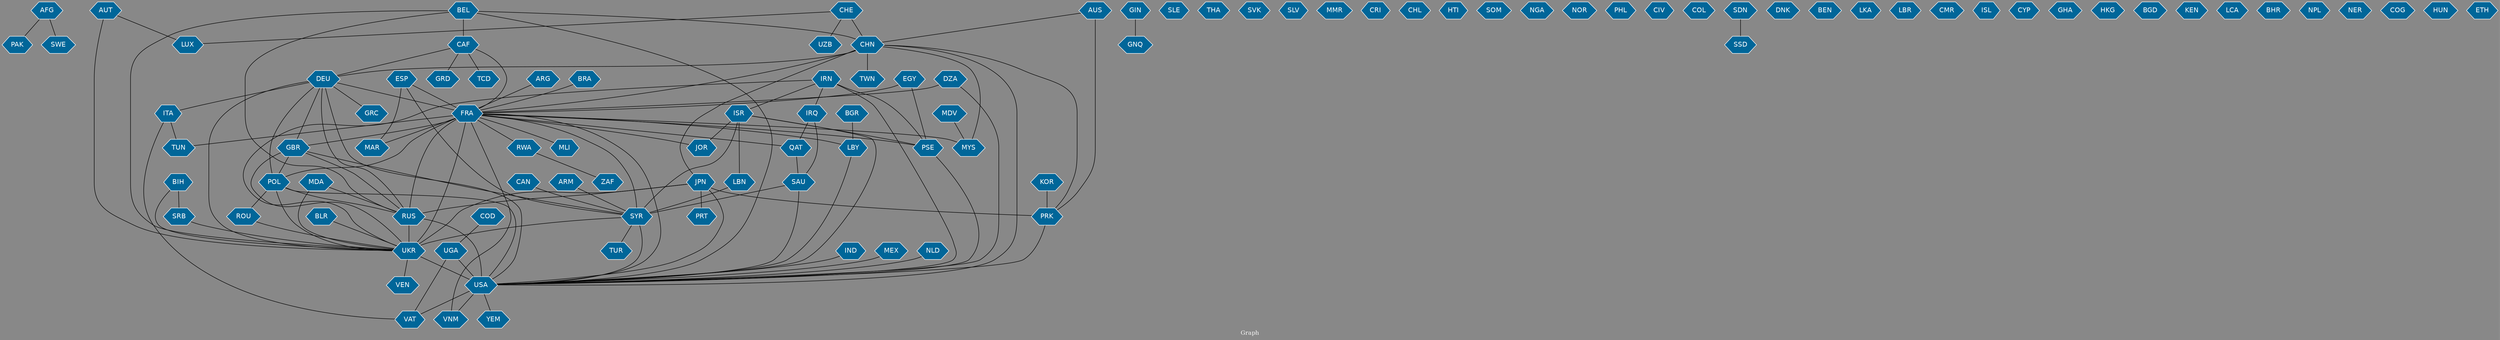 // Countries together in item graph
graph {
	graph [bgcolor="#888888" fontcolor=white fontsize=12 label="Graph" outputorder=edgesfirst overlap=prism]
	node [color=white fillcolor="#006699" fontcolor=white fontname=Helvetica shape=hexagon style=filled]
	edge [arrowhead=open color=black fontcolor=white fontname=Courier fontsize=12]
		AFG [label=AFG]
		VEN [label=VEN]
		MLI [label=MLI]
		RUS [label=RUS]
		JPN [label=JPN]
		UKR [label=UKR]
		USA [label=USA]
		DZA [label=DZA]
		GIN [label=GIN]
		BIH [label=BIH]
		DEU [label=DEU]
		FRA [label=FRA]
		GBR [label=GBR]
		SLE [label=SLE]
		TUR [label=TUR]
		RWA [label=RWA]
		VAT [label=VAT]
		THA [label=THA]
		EGY [label=EGY]
		IRN [label=IRN]
		POL [label=POL]
		ITA [label=ITA]
		SVK [label=SVK]
		PRK [label=PRK]
		PRT [label=PRT]
		CHN [label=CHN]
		IND [label=IND]
		MYS [label=MYS]
		ESP [label=ESP]
		SYR [label=SYR]
		ISR [label=ISR]
		SLV [label=SLV]
		MMR [label=MMR]
		CHE [label=CHE]
		AUT [label=AUT]
		PSE [label=PSE]
		CAF [label=CAF]
		CRI [label=CRI]
		MEX [label=MEX]
		PAK [label=PAK]
		AUS [label=AUS]
		CAN [label=CAN]
		ZAF [label=ZAF]
		IRQ [label=IRQ]
		CHL [label=CHL]
		SAU [label=SAU]
		QAT [label=QAT]
		MAR [label=MAR]
		HTI [label=HTI]
		SRB [label=SRB]
		GNQ [label=GNQ]
		LBY [label=LBY]
		SOM [label=SOM]
		BRA [label=BRA]
		NGA [label=NGA]
		NOR [label=NOR]
		GRC [label=GRC]
		BEL [label=BEL]
		VNM [label=VNM]
		TCD [label=TCD]
		KOR [label=KOR]
		LBN [label=LBN]
		PHL [label=PHL]
		CIV [label=CIV]
		UGA [label=UGA]
		COD [label=COD]
		YEM [label=YEM]
		COL [label=COL]
		SDN [label=SDN]
		UZB [label=UZB]
		ROU [label=ROU]
		DNK [label=DNK]
		SSD [label=SSD]
		BEN [label=BEN]
		TWN [label=TWN]
		GRD [label=GRD]
		NLD [label=NLD]
		MDV [label=MDV]
		LKA [label=LKA]
		LBR [label=LBR]
		JOR [label=JOR]
		TUN [label=TUN]
		MDA [label=MDA]
		CMR [label=CMR]
		ARG [label=ARG]
		ISL [label=ISL]
		CYP [label=CYP]
		GHA [label=GHA]
		HKG [label=HKG]
		BGD [label=BGD]
		KEN [label=KEN]
		LCA [label=LCA]
		BHR [label=BHR]
		NPL [label=NPL]
		NER [label=NER]
		LUX [label=LUX]
		COG [label=COG]
		SWE [label=SWE]
		ARM [label=ARM]
		HUN [label=HUN]
		ETH [label=ETH]
		BLR [label=BLR]
		BGR [label=BGR]
			UGA -- VAT [weight=1]
			SYR -- TUR [weight=4]
			MDV -- MYS [weight=1]
			CHN -- PRK [weight=1]
			USA -- VAT [weight=5]
			DEU -- POL [weight=1]
			LBY -- USA [weight=1]
			AFG -- SWE [weight=1]
			BIH -- SRB [weight=1]
			FRA -- MAR [weight=6]
			ROU -- UKR [weight=2]
			DEU -- GBR [weight=2]
			IRQ -- QAT [weight=1]
			IRN -- UKR [weight=3]
			CHN -- DEU [weight=2]
			IRN -- ISR [weight=5]
			FRA -- JOR [weight=2]
			CAN -- SYR [weight=1]
			SDN -- SSD [weight=3]
			USA -- YEM [weight=1]
			CAF -- GRD [weight=1]
			FRA -- MLI [weight=4]
			PRK -- USA [weight=3]
			SAU -- SYR [weight=1]
			EGY -- FRA [weight=1]
			CAF -- FRA [weight=1]
			ARM -- SYR [weight=1]
			DEU -- ITA [weight=1]
			KOR -- PRK [weight=4]
			BEL -- USA [weight=6]
			DEU -- RUS [weight=13]
			JPN -- USA [weight=1]
			ISR -- LBN [weight=1]
			CHN -- USA [weight=5]
			EGY -- PSE [weight=3]
			FRA -- VNM [weight=6]
			FRA -- LBY [weight=5]
			UGA -- USA [weight=1]
			CHN -- TWN [weight=2]
			POL -- ROU [weight=2]
			DZA -- FRA [weight=3]
			JPN -- PRK [weight=2]
			BLR -- UKR [weight=1]
			JPN -- PRT [weight=1]
			CHN -- JPN [weight=2]
			ARG -- FRA [weight=1]
			LBN -- SYR [weight=4]
			UKR -- USA [weight=69]
			PSE -- USA [weight=1]
			IRQ -- SAU [weight=2]
			ESP -- SYR [weight=4]
			CHN -- FRA [weight=9]
			ISR -- USA [weight=1]
			DEU -- GRC [weight=2]
			BEL -- CHN [weight=1]
			GBR -- RUS [weight=6]
			IRN -- PSE [weight=2]
			AUT -- LUX [weight=1]
			DZA -- USA [weight=1]
			POL -- USA [weight=1]
			GBR -- SYR [weight=1]
			FRA -- USA [weight=11]
			DEU -- FRA [weight=2]
			ISR -- PSE [weight=16]
			USA -- VNM [weight=1]
			FRA -- GBR [weight=3]
			IRN -- IRQ [weight=1]
			CAF -- DEU [weight=2]
			CAF -- TCD [weight=2]
			ESP -- FRA [weight=1]
			UKR -- VEN [weight=2]
			NLD -- USA [weight=2]
			SYR -- UKR [weight=1]
			FRA -- SYR [weight=6]
			MEX -- USA [weight=1]
			AUS -- PRK [weight=2]
			RUS -- UKR [weight=294]
			FRA -- RUS [weight=27]
			IRN -- USA [weight=2]
			FRA -- PSE [weight=1]
			GBR -- POL [weight=1]
			QAT -- SAU [weight=2]
			AUT -- UKR [weight=1]
			CHE -- LUX [weight=1]
			POL -- RUS [weight=3]
			FRA -- MYS [weight=5]
			CHE -- CHN [weight=2]
			BEL -- UKR [weight=5]
			ITA -- TUN [weight=1]
			SYR -- USA [weight=2]
			DEU -- UKR [weight=17]
			ISR -- JOR [weight=3]
			BRA -- FRA [weight=1]
			CHE -- UZB [weight=1]
			COD -- UGA [weight=5]
			ISR -- SYR [weight=5]
			BIH -- UKR [weight=1]
			GIN -- GNQ [weight=1]
			BEL -- CAF [weight=1]
			FRA -- POL [weight=4]
			SRB -- UKR [weight=2]
			RWA -- ZAF [weight=1]
			MDA -- RUS [weight=1]
			GBR -- UKR [weight=5]
			ITA -- VAT [weight=2]
			JPN -- UKR [weight=4]
			RUS -- USA [weight=56]
			FRA -- QAT [weight=1]
			JPN -- RUS [weight=1]
			DEU -- USA [weight=1]
			BEL -- RUS [weight=2]
			MDA -- UKR [weight=3]
			ESP -- MAR [weight=2]
			POL -- UKR [weight=9]
			CHN -- MYS [weight=8]
			AUS -- CHN [weight=1]
			FRA -- RWA [weight=5]
			FRA -- UKR [weight=29]
			FRA -- TUN [weight=1]
			AFG -- PAK [weight=1]
			IND -- USA [weight=1]
			BGR -- LBY [weight=1]
			SAU -- USA [weight=7]
}